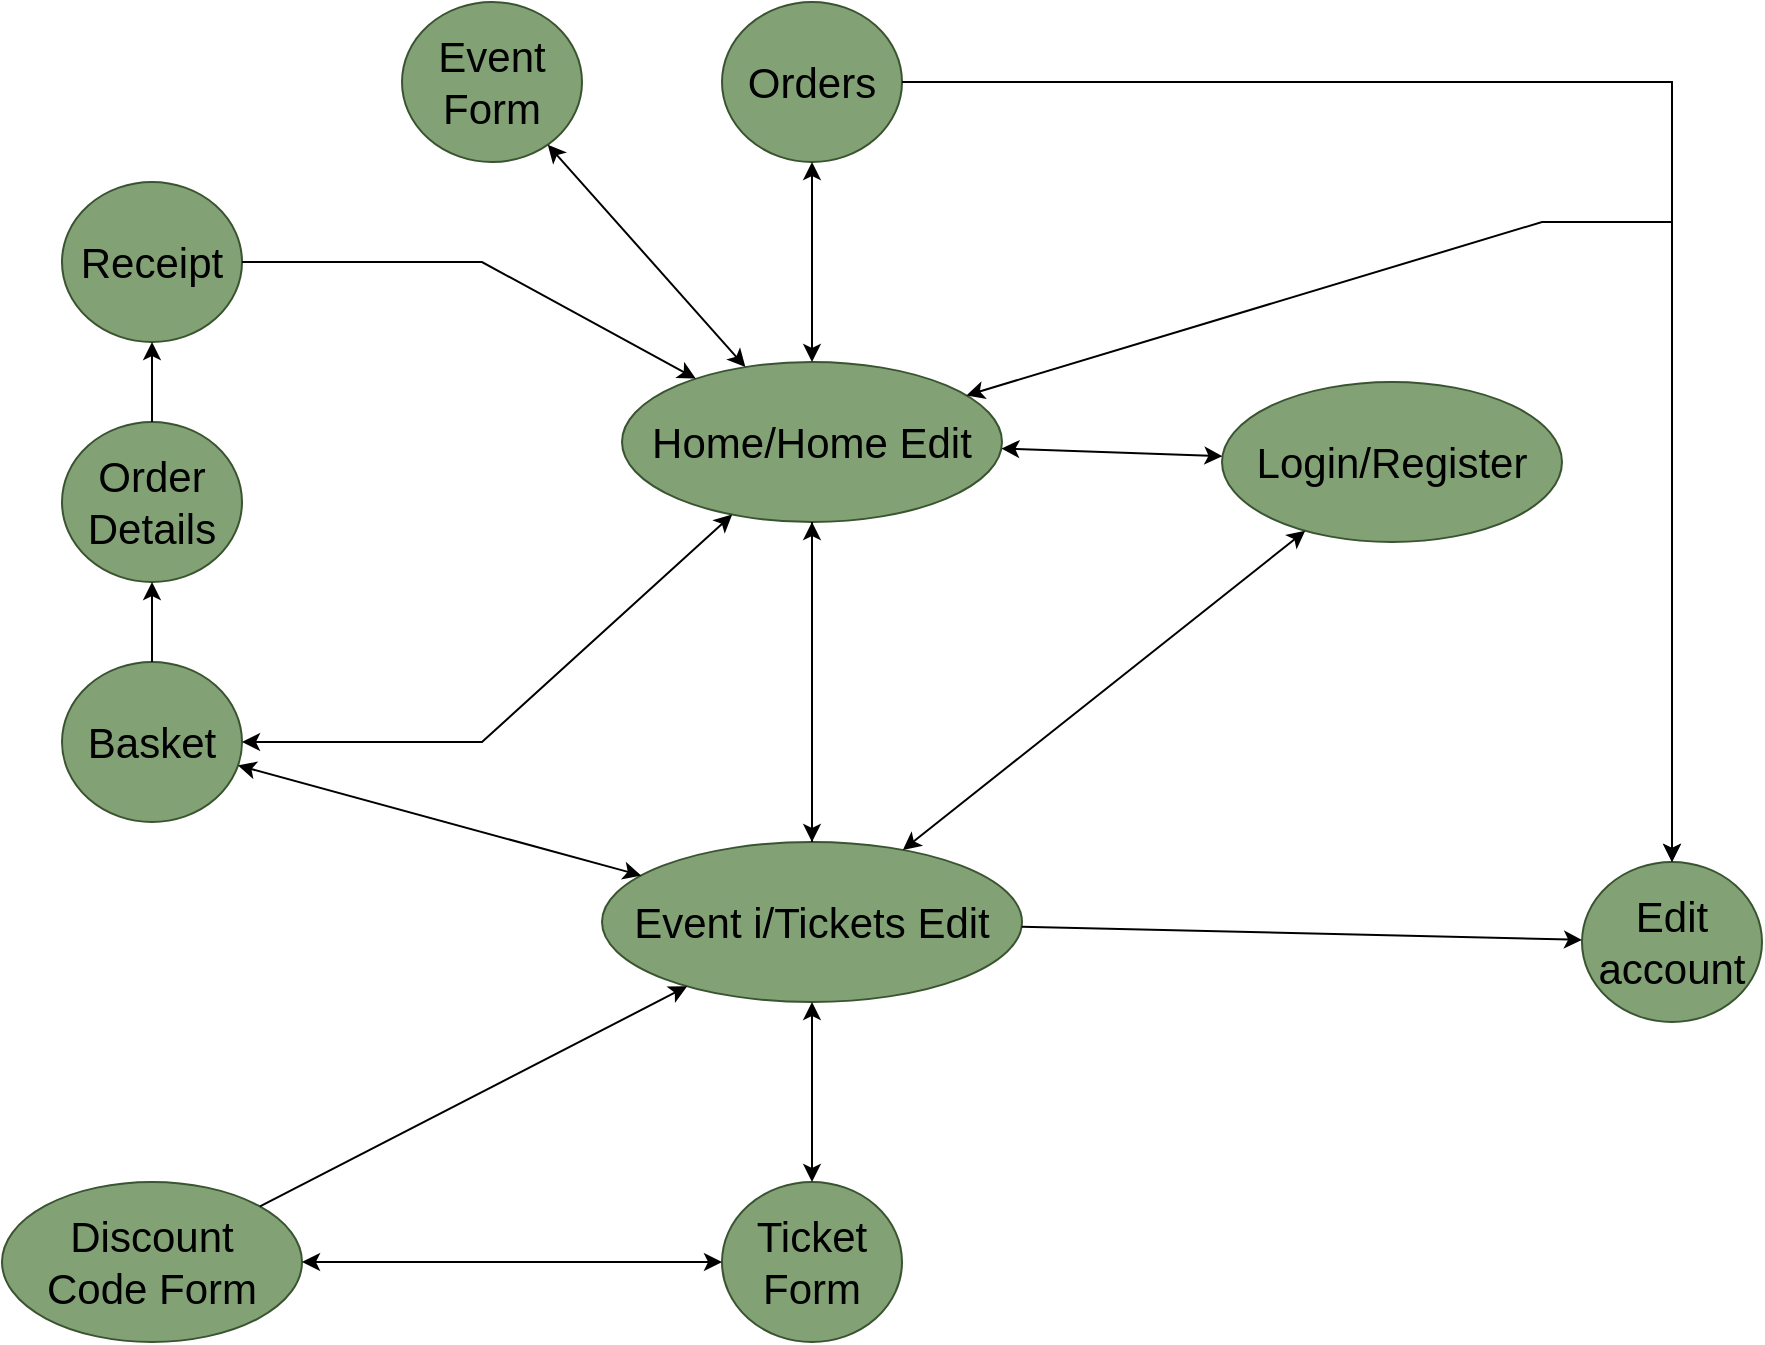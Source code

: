 <mxfile version="22.1.7" type="device">
  <diagram name="Page-1" id="bUOyicd2tXdx2NUEZt6v">
    <mxGraphModel dx="1521" dy="838" grid="1" gridSize="10" guides="1" tooltips="1" connect="1" arrows="1" fold="1" page="1" pageScale="1" pageWidth="1654" pageHeight="1169" math="0" shadow="0">
      <root>
        <mxCell id="0" />
        <mxCell id="1" parent="0" />
        <mxCell id="RsZegslkGQRmALC3ntK3-1" value="&lt;font color=&quot;#000000&quot;&gt;&lt;span style=&quot;font-size: 21px;&quot;&gt;Home/Home Edit&lt;/span&gt;&lt;/font&gt;" style="ellipse;whiteSpace=wrap;html=1;fillColor=#82a276;strokeColor=#3A5431;fontColor=#ffffff;" vertex="1" parent="1">
          <mxGeometry x="650" y="460" width="190" height="80" as="geometry" />
        </mxCell>
        <mxCell id="RsZegslkGQRmALC3ntK3-2" value="&lt;font color=&quot;#000000&quot;&gt;&lt;span style=&quot;font-size: 21px;&quot;&gt;Login/Register&lt;/span&gt;&lt;/font&gt;" style="ellipse;whiteSpace=wrap;html=1;fillColor=#82a276;strokeColor=#3A5431;fontColor=#ffffff;" vertex="1" parent="1">
          <mxGeometry x="950" y="470" width="170" height="80" as="geometry" />
        </mxCell>
        <mxCell id="RsZegslkGQRmALC3ntK3-3" value="&lt;font color=&quot;#000000&quot;&gt;&lt;span style=&quot;font-size: 21px;&quot;&gt;Event i/Tickets Edit&lt;/span&gt;&lt;/font&gt;" style="ellipse;whiteSpace=wrap;html=1;fillColor=#82a276;strokeColor=#3A5431;fontColor=#ffffff;" vertex="1" parent="1">
          <mxGeometry x="640" y="700" width="210" height="80" as="geometry" />
        </mxCell>
        <mxCell id="RsZegslkGQRmALC3ntK3-4" value="&lt;font color=&quot;#000000&quot;&gt;&lt;span style=&quot;font-size: 21px;&quot;&gt;Edit account&lt;/span&gt;&lt;/font&gt;" style="ellipse;whiteSpace=wrap;html=1;fillColor=#82a276;strokeColor=#3A5431;fontColor=#ffffff;" vertex="1" parent="1">
          <mxGeometry x="1130" y="710" width="90" height="80" as="geometry" />
        </mxCell>
        <mxCell id="RsZegslkGQRmALC3ntK3-8" value="&lt;font color=&quot;#000000&quot;&gt;&lt;span style=&quot;font-size: 21px;&quot;&gt;Basket&lt;/span&gt;&lt;/font&gt;" style="ellipse;whiteSpace=wrap;html=1;fillColor=#82a276;strokeColor=#3A5431;fontColor=#ffffff;" vertex="1" parent="1">
          <mxGeometry x="370" y="610" width="90" height="80" as="geometry" />
        </mxCell>
        <mxCell id="RsZegslkGQRmALC3ntK3-9" value="&lt;font color=&quot;#000000&quot;&gt;&lt;span style=&quot;font-size: 21px;&quot;&gt;Order Details&lt;/span&gt;&lt;/font&gt;" style="ellipse;whiteSpace=wrap;html=1;fillColor=#82a276;strokeColor=#3A5431;fontColor=#ffffff;" vertex="1" parent="1">
          <mxGeometry x="370" y="490" width="90" height="80" as="geometry" />
        </mxCell>
        <mxCell id="RsZegslkGQRmALC3ntK3-10" value="&lt;font color=&quot;#000000&quot;&gt;&lt;span style=&quot;font-size: 21px;&quot;&gt;Receipt&lt;/span&gt;&lt;/font&gt;" style="ellipse;whiteSpace=wrap;html=1;fillColor=#82a276;strokeColor=#3A5431;fontColor=#ffffff;" vertex="1" parent="1">
          <mxGeometry x="370" y="370" width="90" height="80" as="geometry" />
        </mxCell>
        <mxCell id="RsZegslkGQRmALC3ntK3-12" value="&lt;font color=&quot;#000000&quot;&gt;&lt;span style=&quot;font-size: 21px;&quot;&gt;Orders&lt;/span&gt;&lt;/font&gt;" style="ellipse;whiteSpace=wrap;html=1;fillColor=#82a276;strokeColor=#3A5431;fontColor=#ffffff;" vertex="1" parent="1">
          <mxGeometry x="700" y="280" width="90" height="80" as="geometry" />
        </mxCell>
        <mxCell id="RsZegslkGQRmALC3ntK3-13" value="&lt;font color=&quot;#000000&quot;&gt;&lt;span style=&quot;font-size: 21px;&quot;&gt;Event Form&lt;/span&gt;&lt;/font&gt;" style="ellipse;whiteSpace=wrap;html=1;fillColor=#82a276;strokeColor=#3A5431;fontColor=#ffffff;" vertex="1" parent="1">
          <mxGeometry x="540" y="280" width="90" height="80" as="geometry" />
        </mxCell>
        <mxCell id="RsZegslkGQRmALC3ntK3-14" value="&lt;font color=&quot;#000000&quot;&gt;&lt;span style=&quot;font-size: 21px;&quot;&gt;Ticket Form&lt;/span&gt;&lt;/font&gt;" style="ellipse;whiteSpace=wrap;html=1;fillColor=#82a276;strokeColor=#3A5431;fontColor=#ffffff;" vertex="1" parent="1">
          <mxGeometry x="700" y="870" width="90" height="80" as="geometry" />
        </mxCell>
        <mxCell id="RsZegslkGQRmALC3ntK3-15" value="&lt;font color=&quot;#000000&quot;&gt;&lt;span style=&quot;font-size: 21px;&quot;&gt;Discount&lt;br&gt;Code Form&lt;/span&gt;&lt;/font&gt;" style="ellipse;whiteSpace=wrap;html=1;fillColor=#82a276;strokeColor=#3A5431;fontColor=#ffffff;" vertex="1" parent="1">
          <mxGeometry x="340" y="870" width="150" height="80" as="geometry" />
        </mxCell>
        <mxCell id="RsZegslkGQRmALC3ntK3-36" value="" style="endArrow=classic;html=1;rounded=0;" edge="1" parent="1" source="RsZegslkGQRmALC3ntK3-1" target="RsZegslkGQRmALC3ntK3-3">
          <mxGeometry width="50" height="50" relative="1" as="geometry">
            <mxPoint x="500" y="660" as="sourcePoint" />
            <mxPoint x="550" y="610" as="targetPoint" />
          </mxGeometry>
        </mxCell>
        <mxCell id="RsZegslkGQRmALC3ntK3-37" value="" style="endArrow=classic;html=1;rounded=0;" edge="1" parent="1" source="RsZegslkGQRmALC3ntK3-3" target="RsZegslkGQRmALC3ntK3-1">
          <mxGeometry width="50" height="50" relative="1" as="geometry">
            <mxPoint x="720" y="610" as="sourcePoint" />
            <mxPoint x="770" y="560" as="targetPoint" />
          </mxGeometry>
        </mxCell>
        <mxCell id="RsZegslkGQRmALC3ntK3-38" value="" style="endArrow=classic;startArrow=classic;html=1;rounded=0;" edge="1" parent="1" source="RsZegslkGQRmALC3ntK3-3" target="RsZegslkGQRmALC3ntK3-2">
          <mxGeometry width="50" height="50" relative="1" as="geometry">
            <mxPoint x="860" y="630" as="sourcePoint" />
            <mxPoint x="910" y="580" as="targetPoint" />
          </mxGeometry>
        </mxCell>
        <mxCell id="RsZegslkGQRmALC3ntK3-39" value="" style="endArrow=classic;startArrow=classic;html=1;rounded=0;" edge="1" parent="1" source="RsZegslkGQRmALC3ntK3-1" target="RsZegslkGQRmALC3ntK3-2">
          <mxGeometry width="50" height="50" relative="1" as="geometry">
            <mxPoint x="630" y="490" as="sourcePoint" />
            <mxPoint x="680" y="440" as="targetPoint" />
          </mxGeometry>
        </mxCell>
        <mxCell id="RsZegslkGQRmALC3ntK3-40" value="" style="endArrow=classic;startArrow=classic;html=1;rounded=0;" edge="1" parent="1" source="RsZegslkGQRmALC3ntK3-3" target="RsZegslkGQRmALC3ntK3-8">
          <mxGeometry width="50" height="50" relative="1" as="geometry">
            <mxPoint x="720" y="810" as="sourcePoint" />
            <mxPoint x="770" y="760" as="targetPoint" />
          </mxGeometry>
        </mxCell>
        <mxCell id="RsZegslkGQRmALC3ntK3-41" value="" style="endArrow=classic;startArrow=classic;html=1;rounded=0;" edge="1" parent="1" source="RsZegslkGQRmALC3ntK3-1" target="RsZegslkGQRmALC3ntK3-8">
          <mxGeometry width="50" height="50" relative="1" as="geometry">
            <mxPoint x="620" y="780" as="sourcePoint" />
            <mxPoint x="670" y="730" as="targetPoint" />
            <Array as="points">
              <mxPoint x="580" y="650" />
            </Array>
          </mxGeometry>
        </mxCell>
        <mxCell id="RsZegslkGQRmALC3ntK3-43" value="" style="endArrow=classic;startArrow=classic;html=1;rounded=0;" edge="1" parent="1" source="RsZegslkGQRmALC3ntK3-1" target="RsZegslkGQRmALC3ntK3-12">
          <mxGeometry width="50" height="50" relative="1" as="geometry">
            <mxPoint x="870" y="760" as="sourcePoint" />
            <mxPoint x="920" y="710" as="targetPoint" />
          </mxGeometry>
        </mxCell>
        <mxCell id="RsZegslkGQRmALC3ntK3-44" value="" style="endArrow=classic;startArrow=classic;html=1;rounded=0;" edge="1" parent="1" source="RsZegslkGQRmALC3ntK3-1" target="RsZegslkGQRmALC3ntK3-13">
          <mxGeometry width="50" height="50" relative="1" as="geometry">
            <mxPoint x="770" y="800" as="sourcePoint" />
            <mxPoint x="820" y="750" as="targetPoint" />
          </mxGeometry>
        </mxCell>
        <mxCell id="RsZegslkGQRmALC3ntK3-45" value="" style="endArrow=classic;startArrow=classic;html=1;rounded=0;" edge="1" parent="1" source="RsZegslkGQRmALC3ntK3-14" target="RsZegslkGQRmALC3ntK3-3">
          <mxGeometry width="50" height="50" relative="1" as="geometry">
            <mxPoint x="600" y="880" as="sourcePoint" />
            <mxPoint x="650" y="830" as="targetPoint" />
          </mxGeometry>
        </mxCell>
        <mxCell id="RsZegslkGQRmALC3ntK3-47" value="" style="endArrow=classic;startArrow=classic;html=1;rounded=0;" edge="1" parent="1" source="RsZegslkGQRmALC3ntK3-15" target="RsZegslkGQRmALC3ntK3-14">
          <mxGeometry width="50" height="50" relative="1" as="geometry">
            <mxPoint x="410" y="920" as="sourcePoint" />
            <mxPoint x="460" y="870" as="targetPoint" />
          </mxGeometry>
        </mxCell>
        <mxCell id="RsZegslkGQRmALC3ntK3-48" value="" style="endArrow=classic;html=1;rounded=0;" edge="1" parent="1" source="RsZegslkGQRmALC3ntK3-15" target="RsZegslkGQRmALC3ntK3-3">
          <mxGeometry width="50" height="50" relative="1" as="geometry">
            <mxPoint x="420" y="760" as="sourcePoint" />
            <mxPoint x="470" y="710" as="targetPoint" />
          </mxGeometry>
        </mxCell>
        <mxCell id="RsZegslkGQRmALC3ntK3-49" value="" style="endArrow=classic;html=1;rounded=0;" edge="1" parent="1" source="RsZegslkGQRmALC3ntK3-8" target="RsZegslkGQRmALC3ntK3-9">
          <mxGeometry width="50" height="50" relative="1" as="geometry">
            <mxPoint x="440" y="670" as="sourcePoint" />
            <mxPoint x="490" y="620" as="targetPoint" />
          </mxGeometry>
        </mxCell>
        <mxCell id="RsZegslkGQRmALC3ntK3-50" value="" style="endArrow=classic;html=1;rounded=0;" edge="1" parent="1" source="RsZegslkGQRmALC3ntK3-9" target="RsZegslkGQRmALC3ntK3-10">
          <mxGeometry width="50" height="50" relative="1" as="geometry">
            <mxPoint x="430" y="700" as="sourcePoint" />
            <mxPoint x="480" y="650" as="targetPoint" />
          </mxGeometry>
        </mxCell>
        <mxCell id="RsZegslkGQRmALC3ntK3-51" value="" style="endArrow=classic;html=1;rounded=0;" edge="1" parent="1" source="RsZegslkGQRmALC3ntK3-10" target="RsZegslkGQRmALC3ntK3-1">
          <mxGeometry width="50" height="50" relative="1" as="geometry">
            <mxPoint x="449.998" y="581.806" as="sourcePoint" />
            <mxPoint x="471.63" y="520" as="targetPoint" />
            <Array as="points">
              <mxPoint x="580" y="410" />
            </Array>
          </mxGeometry>
        </mxCell>
        <mxCell id="RsZegslkGQRmALC3ntK3-52" value="" style="endArrow=classic;html=1;rounded=0;" edge="1" parent="1" source="RsZegslkGQRmALC3ntK3-3" target="RsZegslkGQRmALC3ntK3-4">
          <mxGeometry width="50" height="50" relative="1" as="geometry">
            <mxPoint x="880" y="860" as="sourcePoint" />
            <mxPoint x="930" y="810" as="targetPoint" />
          </mxGeometry>
        </mxCell>
        <mxCell id="RsZegslkGQRmALC3ntK3-53" value="" style="endArrow=classic;html=1;rounded=0;" edge="1" parent="1" source="RsZegslkGQRmALC3ntK3-12" target="RsZegslkGQRmALC3ntK3-4">
          <mxGeometry width="50" height="50" relative="1" as="geometry">
            <mxPoint x="766" y="817" as="sourcePoint" />
            <mxPoint x="980" y="880" as="targetPoint" />
            <Array as="points">
              <mxPoint x="1175" y="320" />
            </Array>
          </mxGeometry>
        </mxCell>
        <mxCell id="RsZegslkGQRmALC3ntK3-55" value="" style="endArrow=classic;startArrow=classic;html=1;rounded=0;" edge="1" parent="1" source="RsZegslkGQRmALC3ntK3-4" target="RsZegslkGQRmALC3ntK3-1">
          <mxGeometry width="50" height="50" relative="1" as="geometry">
            <mxPoint x="840" y="990" as="sourcePoint" />
            <mxPoint x="890" y="940" as="targetPoint" />
            <Array as="points">
              <mxPoint x="1175" y="390" />
              <mxPoint x="1110" y="390" />
            </Array>
          </mxGeometry>
        </mxCell>
      </root>
    </mxGraphModel>
  </diagram>
</mxfile>
